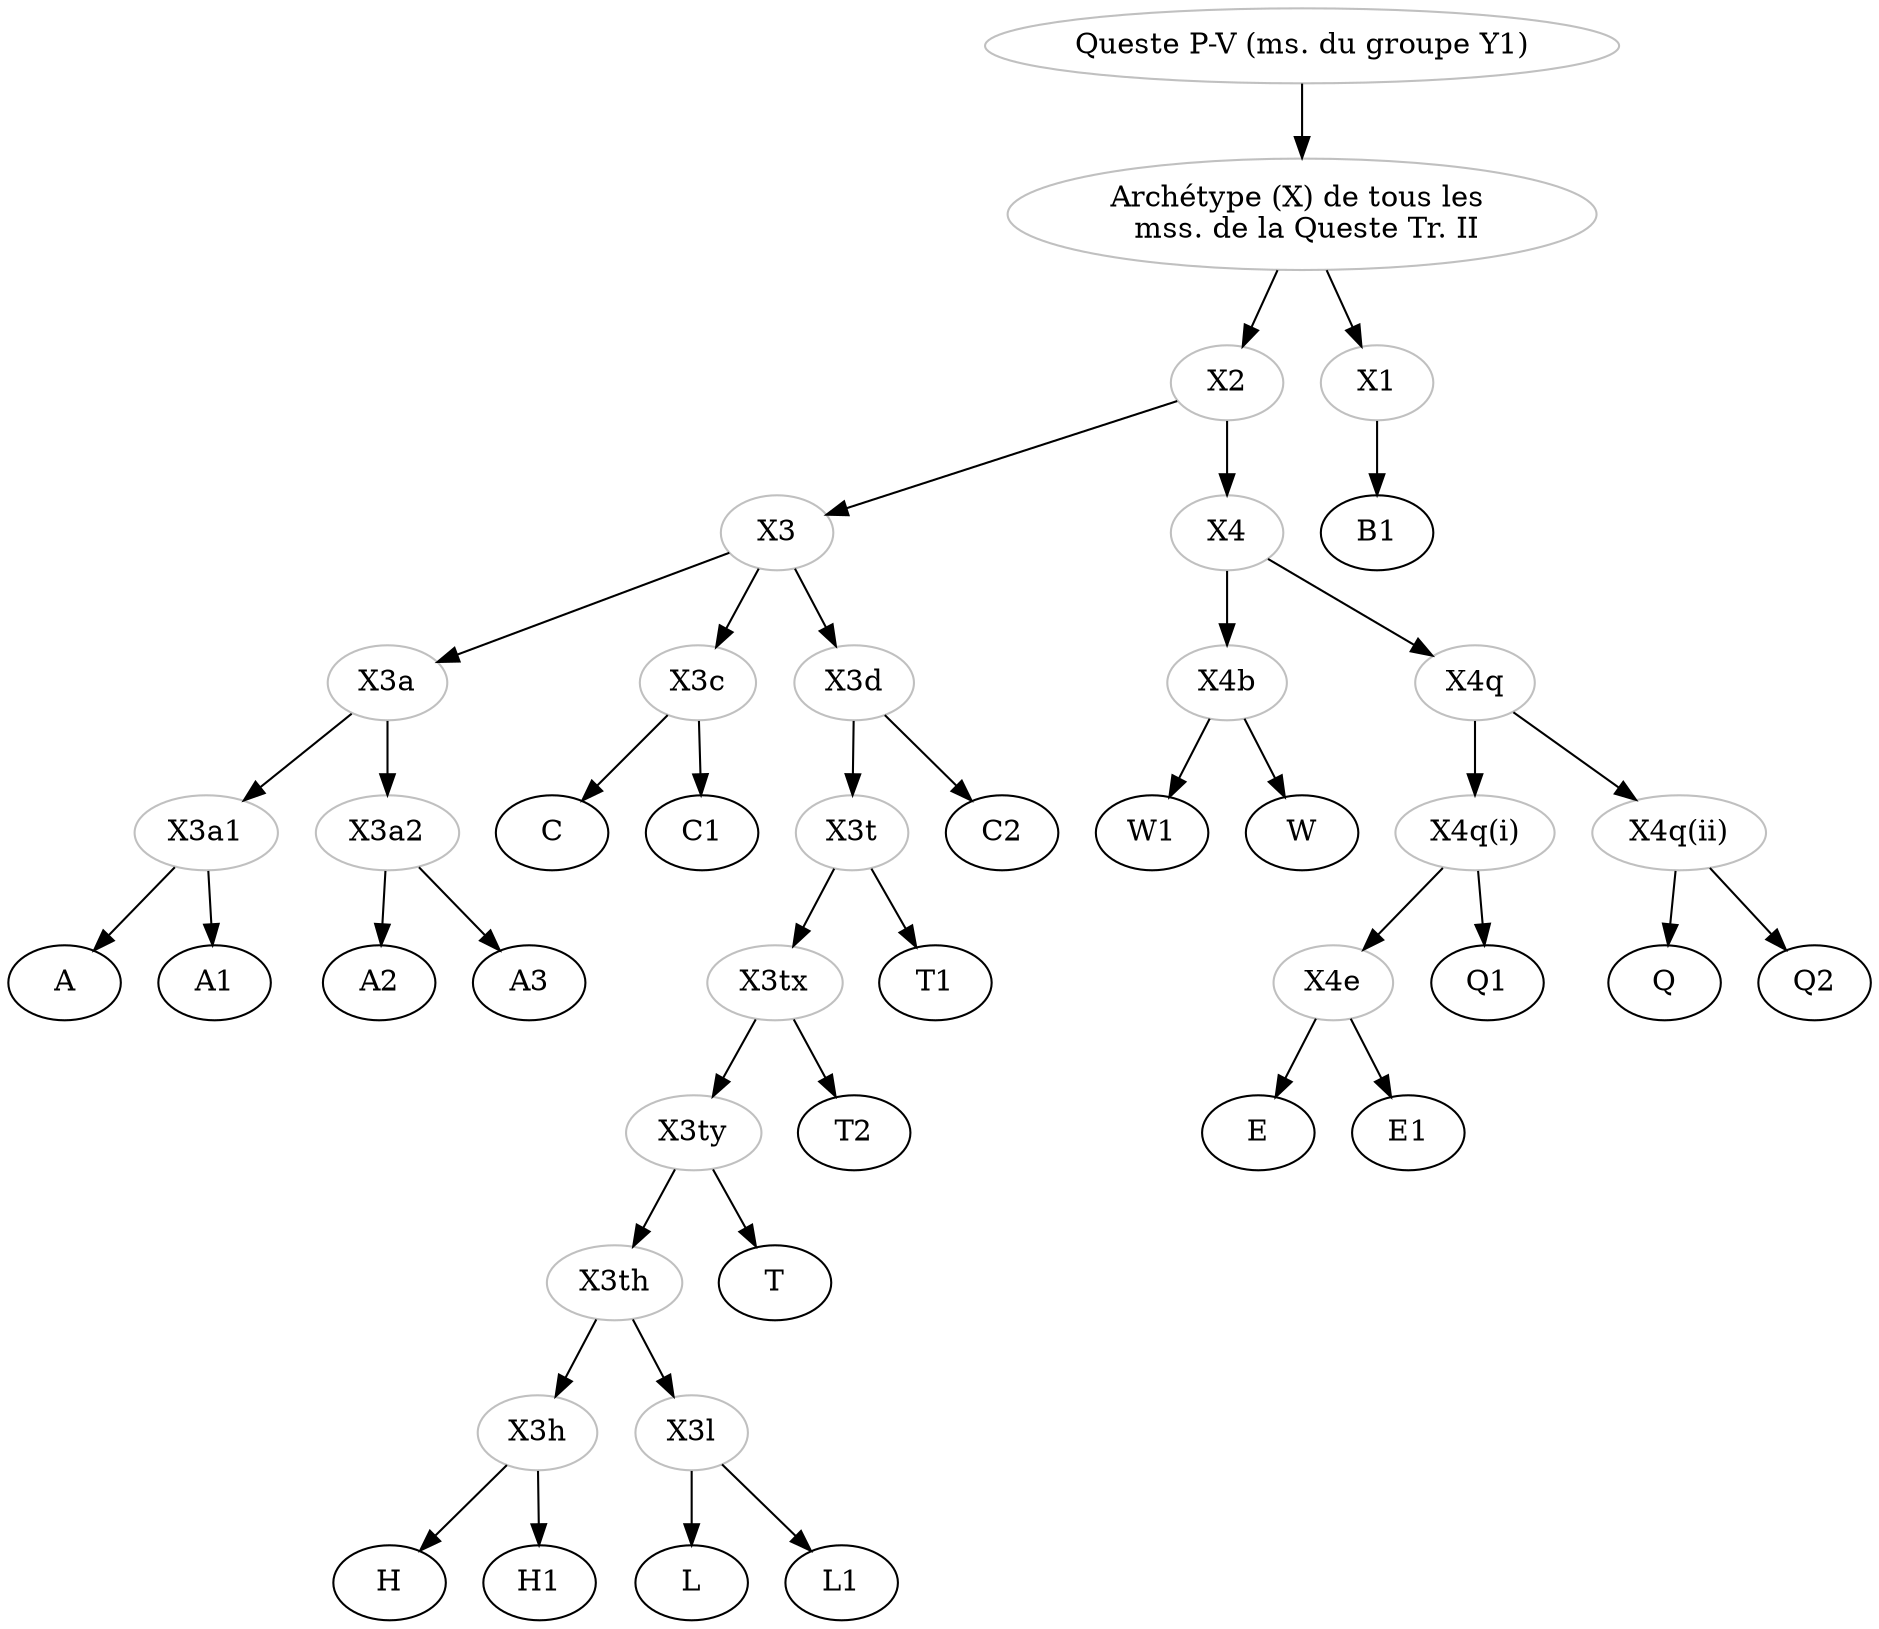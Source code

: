 digraph {
Y1[label="Queste P-V (ms. du groupe Y1)", color="grey"];
X[label="Archétype (X) de tous les \n mss. de la Queste Tr. II", color="grey"];
X2[color="grey"];
X3[color="grey"];
X3a[color="grey"];
X3a1[color="grey"];
X3a2[color="grey"];
X3c[color="grey"];
X3d[color="grey"];
X3h[color="grey"];
X3l[color="grey"];
X3t[color="grey"];
X3th[color="grey"];
X3tx[color="grey"];
X3ty[color="grey"];
X4[color="grey"];
X4b[color="grey"];
X4q[color="grey"];
X4q1[label="X4q(i)", color="grey"];
X4q2[label="X4q(ii)", color="grey"];
X4e[color="grey"];
X1[color="grey"]
Y1->X;
X->X1;
X1->B1;
X->X2;
X2->X3;
X3->X3a;
X3a->X3a1;
X3a1->A;
X3a1->A1;
X3a->X3a2;
X3a2->A2;
X3a2->A3;
X3->X3d;
X3d->X3t;
X3t->T1;
X3t->X3tx;
X3tx->T2;
X3tx->X3ty;
X3ty->T;
X3ty->X3th;
X3th->X3h;
X3h->H;
X3h->H1;
X3th->X3l;
X3l->L;
X3l->L1;
X3d->C2;
X3->X3c;
X3c->C;
X3c->C1;
X2->X4;
X4->X4b;
X4b->W1;
X4b->W;
X4->X4q;
X4q->X4q2;
X4q2->Q;
X4q2->Q2;
X4q->X4q1;
X4q1->X4e;
X4e->E;
X4e->E1;
X4q1->Q1;
}
